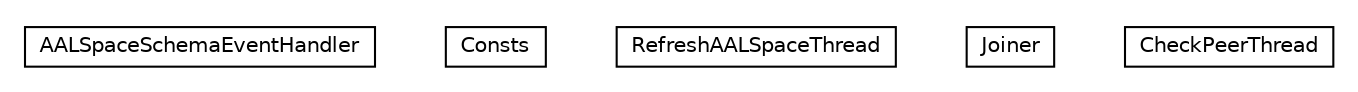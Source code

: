 #!/usr/local/bin/dot
#
# Class diagram 
# Generated by UMLGraph version R5_6-24-gf6e263 (http://www.umlgraph.org/)
#

digraph G {
	edge [fontname="Helvetica",fontsize=10,labelfontname="Helvetica",labelfontsize=10];
	node [fontname="Helvetica",fontsize=10,shape=plaintext];
	nodesep=0.25;
	ranksep=0.5;
	// org.universAAL.middleware.managers.aalspace.util.AALSpaceSchemaEventHandler
	c34834 [label=<<table title="org.universAAL.middleware.managers.aalspace.util.AALSpaceSchemaEventHandler" border="0" cellborder="1" cellspacing="0" cellpadding="2" port="p" href="./AALSpaceSchemaEventHandler.html">
		<tr><td><table border="0" cellspacing="0" cellpadding="1">
<tr><td align="center" balign="center"> AALSpaceSchemaEventHandler </td></tr>
		</table></td></tr>
		</table>>, URL="./AALSpaceSchemaEventHandler.html", fontname="Helvetica", fontcolor="black", fontsize=10.0];
	// org.universAAL.middleware.managers.aalspace.util.Consts
	c34835 [label=<<table title="org.universAAL.middleware.managers.aalspace.util.Consts" border="0" cellborder="1" cellspacing="0" cellpadding="2" port="p" href="./Consts.html">
		<tr><td><table border="0" cellspacing="0" cellpadding="1">
<tr><td align="center" balign="center"> Consts </td></tr>
		</table></td></tr>
		</table>>, URL="./Consts.html", fontname="Helvetica", fontcolor="black", fontsize=10.0];
	// org.universAAL.middleware.managers.aalspace.util.RefreshAALSpaceThread
	c34836 [label=<<table title="org.universAAL.middleware.managers.aalspace.util.RefreshAALSpaceThread" border="0" cellborder="1" cellspacing="0" cellpadding="2" port="p" href="./RefreshAALSpaceThread.html">
		<tr><td><table border="0" cellspacing="0" cellpadding="1">
<tr><td align="center" balign="center"> RefreshAALSpaceThread </td></tr>
		</table></td></tr>
		</table>>, URL="./RefreshAALSpaceThread.html", fontname="Helvetica", fontcolor="black", fontsize=10.0];
	// org.universAAL.middleware.managers.aalspace.util.Joiner
	c34837 [label=<<table title="org.universAAL.middleware.managers.aalspace.util.Joiner" border="0" cellborder="1" cellspacing="0" cellpadding="2" port="p" href="./Joiner.html">
		<tr><td><table border="0" cellspacing="0" cellpadding="1">
<tr><td align="center" balign="center"> Joiner </td></tr>
		</table></td></tr>
		</table>>, URL="./Joiner.html", fontname="Helvetica", fontcolor="black", fontsize=10.0];
	// org.universAAL.middleware.managers.aalspace.util.CheckPeerThread
	c34838 [label=<<table title="org.universAAL.middleware.managers.aalspace.util.CheckPeerThread" border="0" cellborder="1" cellspacing="0" cellpadding="2" port="p" href="./CheckPeerThread.html">
		<tr><td><table border="0" cellspacing="0" cellpadding="1">
<tr><td align="center" balign="center"> CheckPeerThread </td></tr>
		</table></td></tr>
		</table>>, URL="./CheckPeerThread.html", fontname="Helvetica", fontcolor="black", fontsize=10.0];
}

